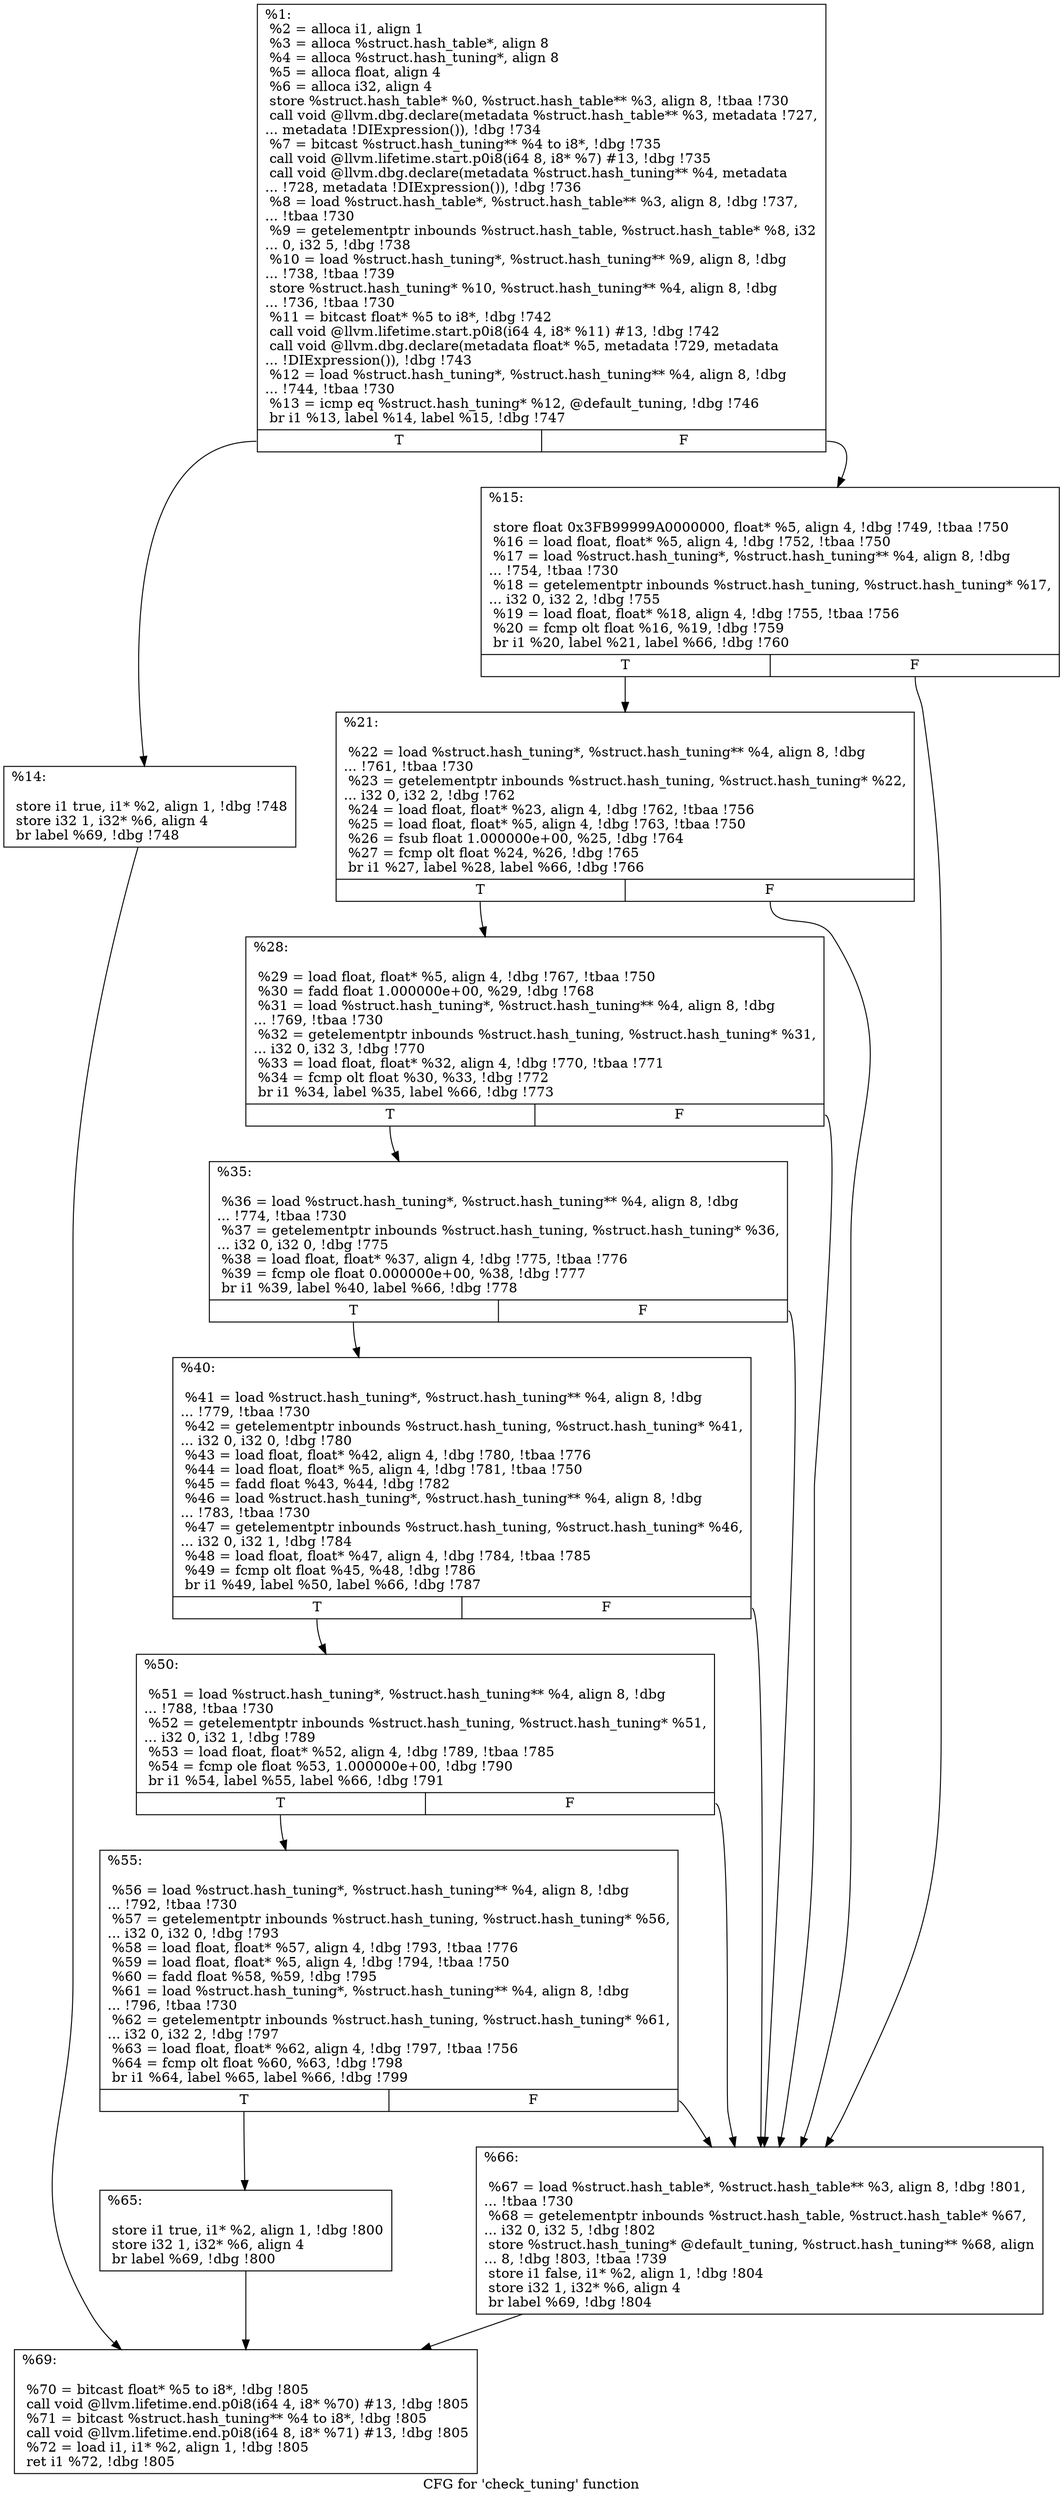 digraph "CFG for 'check_tuning' function" {
	label="CFG for 'check_tuning' function";

	Node0x24846c0 [shape=record,label="{%1:\l  %2 = alloca i1, align 1\l  %3 = alloca %struct.hash_table*, align 8\l  %4 = alloca %struct.hash_tuning*, align 8\l  %5 = alloca float, align 4\l  %6 = alloca i32, align 4\l  store %struct.hash_table* %0, %struct.hash_table** %3, align 8, !tbaa !730\l  call void @llvm.dbg.declare(metadata %struct.hash_table** %3, metadata !727,\l... metadata !DIExpression()), !dbg !734\l  %7 = bitcast %struct.hash_tuning** %4 to i8*, !dbg !735\l  call void @llvm.lifetime.start.p0i8(i64 8, i8* %7) #13, !dbg !735\l  call void @llvm.dbg.declare(metadata %struct.hash_tuning** %4, metadata\l... !728, metadata !DIExpression()), !dbg !736\l  %8 = load %struct.hash_table*, %struct.hash_table** %3, align 8, !dbg !737,\l... !tbaa !730\l  %9 = getelementptr inbounds %struct.hash_table, %struct.hash_table* %8, i32\l... 0, i32 5, !dbg !738\l  %10 = load %struct.hash_tuning*, %struct.hash_tuning** %9, align 8, !dbg\l... !738, !tbaa !739\l  store %struct.hash_tuning* %10, %struct.hash_tuning** %4, align 8, !dbg\l... !736, !tbaa !730\l  %11 = bitcast float* %5 to i8*, !dbg !742\l  call void @llvm.lifetime.start.p0i8(i64 4, i8* %11) #13, !dbg !742\l  call void @llvm.dbg.declare(metadata float* %5, metadata !729, metadata\l... !DIExpression()), !dbg !743\l  %12 = load %struct.hash_tuning*, %struct.hash_tuning** %4, align 8, !dbg\l... !744, !tbaa !730\l  %13 = icmp eq %struct.hash_tuning* %12, @default_tuning, !dbg !746\l  br i1 %13, label %14, label %15, !dbg !747\l|{<s0>T|<s1>F}}"];
	Node0x24846c0:s0 -> Node0x246b710;
	Node0x24846c0:s1 -> Node0x246b760;
	Node0x246b710 [shape=record,label="{%14:\l\l  store i1 true, i1* %2, align 1, !dbg !748\l  store i32 1, i32* %6, align 4\l  br label %69, !dbg !748\l}"];
	Node0x246b710 -> Node0x24ea540;
	Node0x246b760 [shape=record,label="{%15:\l\l  store float 0x3FB99999A0000000, float* %5, align 4, !dbg !749, !tbaa !750\l  %16 = load float, float* %5, align 4, !dbg !752, !tbaa !750\l  %17 = load %struct.hash_tuning*, %struct.hash_tuning** %4, align 8, !dbg\l... !754, !tbaa !730\l  %18 = getelementptr inbounds %struct.hash_tuning, %struct.hash_tuning* %17,\l... i32 0, i32 2, !dbg !755\l  %19 = load float, float* %18, align 4, !dbg !755, !tbaa !756\l  %20 = fcmp olt float %16, %19, !dbg !759\l  br i1 %20, label %21, label %66, !dbg !760\l|{<s0>T|<s1>F}}"];
	Node0x246b760:s0 -> Node0x246b7b0;
	Node0x246b760:s1 -> Node0x246b9e0;
	Node0x246b7b0 [shape=record,label="{%21:\l\l  %22 = load %struct.hash_tuning*, %struct.hash_tuning** %4, align 8, !dbg\l... !761, !tbaa !730\l  %23 = getelementptr inbounds %struct.hash_tuning, %struct.hash_tuning* %22,\l... i32 0, i32 2, !dbg !762\l  %24 = load float, float* %23, align 4, !dbg !762, !tbaa !756\l  %25 = load float, float* %5, align 4, !dbg !763, !tbaa !750\l  %26 = fsub float 1.000000e+00, %25, !dbg !764\l  %27 = fcmp olt float %24, %26, !dbg !765\l  br i1 %27, label %28, label %66, !dbg !766\l|{<s0>T|<s1>F}}"];
	Node0x246b7b0:s0 -> Node0x246b800;
	Node0x246b7b0:s1 -> Node0x246b9e0;
	Node0x246b800 [shape=record,label="{%28:\l\l  %29 = load float, float* %5, align 4, !dbg !767, !tbaa !750\l  %30 = fadd float 1.000000e+00, %29, !dbg !768\l  %31 = load %struct.hash_tuning*, %struct.hash_tuning** %4, align 8, !dbg\l... !769, !tbaa !730\l  %32 = getelementptr inbounds %struct.hash_tuning, %struct.hash_tuning* %31,\l... i32 0, i32 3, !dbg !770\l  %33 = load float, float* %32, align 4, !dbg !770, !tbaa !771\l  %34 = fcmp olt float %30, %33, !dbg !772\l  br i1 %34, label %35, label %66, !dbg !773\l|{<s0>T|<s1>F}}"];
	Node0x246b800:s0 -> Node0x246b850;
	Node0x246b800:s1 -> Node0x246b9e0;
	Node0x246b850 [shape=record,label="{%35:\l\l  %36 = load %struct.hash_tuning*, %struct.hash_tuning** %4, align 8, !dbg\l... !774, !tbaa !730\l  %37 = getelementptr inbounds %struct.hash_tuning, %struct.hash_tuning* %36,\l... i32 0, i32 0, !dbg !775\l  %38 = load float, float* %37, align 4, !dbg !775, !tbaa !776\l  %39 = fcmp ole float 0.000000e+00, %38, !dbg !777\l  br i1 %39, label %40, label %66, !dbg !778\l|{<s0>T|<s1>F}}"];
	Node0x246b850:s0 -> Node0x246b8a0;
	Node0x246b850:s1 -> Node0x246b9e0;
	Node0x246b8a0 [shape=record,label="{%40:\l\l  %41 = load %struct.hash_tuning*, %struct.hash_tuning** %4, align 8, !dbg\l... !779, !tbaa !730\l  %42 = getelementptr inbounds %struct.hash_tuning, %struct.hash_tuning* %41,\l... i32 0, i32 0, !dbg !780\l  %43 = load float, float* %42, align 4, !dbg !780, !tbaa !776\l  %44 = load float, float* %5, align 4, !dbg !781, !tbaa !750\l  %45 = fadd float %43, %44, !dbg !782\l  %46 = load %struct.hash_tuning*, %struct.hash_tuning** %4, align 8, !dbg\l... !783, !tbaa !730\l  %47 = getelementptr inbounds %struct.hash_tuning, %struct.hash_tuning* %46,\l... i32 0, i32 1, !dbg !784\l  %48 = load float, float* %47, align 4, !dbg !784, !tbaa !785\l  %49 = fcmp olt float %45, %48, !dbg !786\l  br i1 %49, label %50, label %66, !dbg !787\l|{<s0>T|<s1>F}}"];
	Node0x246b8a0:s0 -> Node0x246b8f0;
	Node0x246b8a0:s1 -> Node0x246b9e0;
	Node0x246b8f0 [shape=record,label="{%50:\l\l  %51 = load %struct.hash_tuning*, %struct.hash_tuning** %4, align 8, !dbg\l... !788, !tbaa !730\l  %52 = getelementptr inbounds %struct.hash_tuning, %struct.hash_tuning* %51,\l... i32 0, i32 1, !dbg !789\l  %53 = load float, float* %52, align 4, !dbg !789, !tbaa !785\l  %54 = fcmp ole float %53, 1.000000e+00, !dbg !790\l  br i1 %54, label %55, label %66, !dbg !791\l|{<s0>T|<s1>F}}"];
	Node0x246b8f0:s0 -> Node0x246b940;
	Node0x246b8f0:s1 -> Node0x246b9e0;
	Node0x246b940 [shape=record,label="{%55:\l\l  %56 = load %struct.hash_tuning*, %struct.hash_tuning** %4, align 8, !dbg\l... !792, !tbaa !730\l  %57 = getelementptr inbounds %struct.hash_tuning, %struct.hash_tuning* %56,\l... i32 0, i32 0, !dbg !793\l  %58 = load float, float* %57, align 4, !dbg !793, !tbaa !776\l  %59 = load float, float* %5, align 4, !dbg !794, !tbaa !750\l  %60 = fadd float %58, %59, !dbg !795\l  %61 = load %struct.hash_tuning*, %struct.hash_tuning** %4, align 8, !dbg\l... !796, !tbaa !730\l  %62 = getelementptr inbounds %struct.hash_tuning, %struct.hash_tuning* %61,\l... i32 0, i32 2, !dbg !797\l  %63 = load float, float* %62, align 4, !dbg !797, !tbaa !756\l  %64 = fcmp olt float %60, %63, !dbg !798\l  br i1 %64, label %65, label %66, !dbg !799\l|{<s0>T|<s1>F}}"];
	Node0x246b940:s0 -> Node0x246b990;
	Node0x246b940:s1 -> Node0x246b9e0;
	Node0x246b990 [shape=record,label="{%65:\l\l  store i1 true, i1* %2, align 1, !dbg !800\l  store i32 1, i32* %6, align 4\l  br label %69, !dbg !800\l}"];
	Node0x246b990 -> Node0x24ea540;
	Node0x246b9e0 [shape=record,label="{%66:\l\l  %67 = load %struct.hash_table*, %struct.hash_table** %3, align 8, !dbg !801,\l... !tbaa !730\l  %68 = getelementptr inbounds %struct.hash_table, %struct.hash_table* %67,\l... i32 0, i32 5, !dbg !802\l  store %struct.hash_tuning* @default_tuning, %struct.hash_tuning** %68, align\l... 8, !dbg !803, !tbaa !739\l  store i1 false, i1* %2, align 1, !dbg !804\l  store i32 1, i32* %6, align 4\l  br label %69, !dbg !804\l}"];
	Node0x246b9e0 -> Node0x24ea540;
	Node0x24ea540 [shape=record,label="{%69:\l\l  %70 = bitcast float* %5 to i8*, !dbg !805\l  call void @llvm.lifetime.end.p0i8(i64 4, i8* %70) #13, !dbg !805\l  %71 = bitcast %struct.hash_tuning** %4 to i8*, !dbg !805\l  call void @llvm.lifetime.end.p0i8(i64 8, i8* %71) #13, !dbg !805\l  %72 = load i1, i1* %2, align 1, !dbg !805\l  ret i1 %72, !dbg !805\l}"];
}
